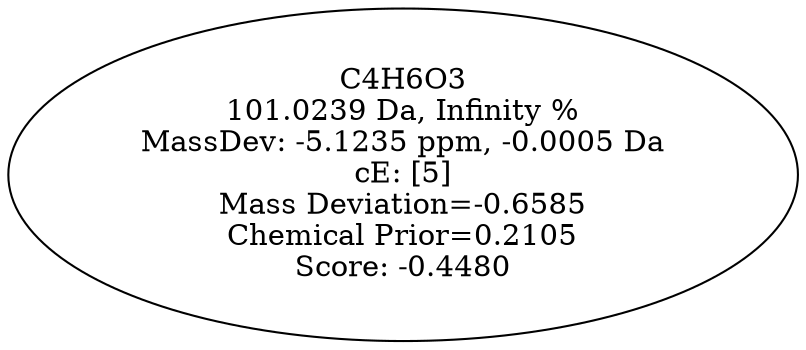 strict digraph {
v1 [label="C4H6O3\n101.0239 Da, Infinity %\nMassDev: -5.1235 ppm, -0.0005 Da\ncE: [5]\nMass Deviation=-0.6585\nChemical Prior=0.2105\nScore: -0.4480"];
}